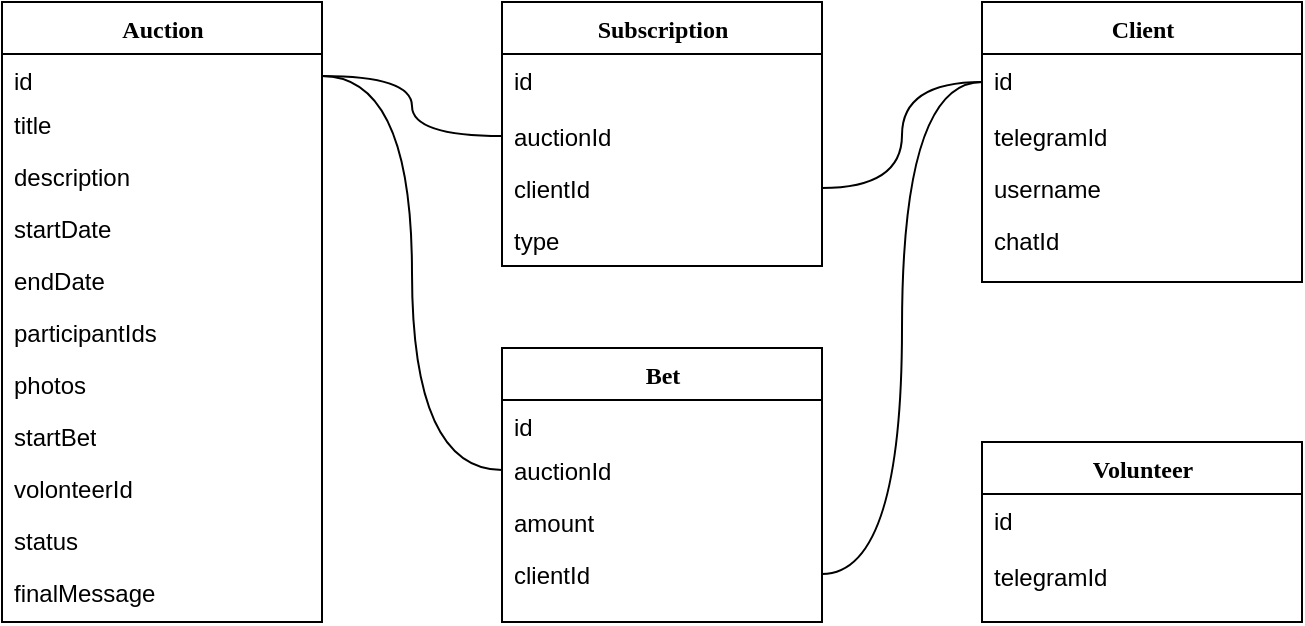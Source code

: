 <mxfile version="20.0.1" type="device"><diagram name="Page-1" id="9f46799a-70d6-7492-0946-bef42562c5a5"><mxGraphModel dx="1298" dy="834" grid="1" gridSize="10" guides="1" tooltips="1" connect="1" arrows="1" fold="1" page="1" pageScale="1" pageWidth="1100" pageHeight="850" background="none" math="0" shadow="0"><root><mxCell id="0"/><mxCell id="1" parent="0"/><mxCell id="78961159f06e98e8-17" value="Auction" style="swimlane;html=1;fontStyle=1;align=center;verticalAlign=top;childLayout=stackLayout;horizontal=1;startSize=26;horizontalStack=0;resizeParent=1;resizeLast=0;collapsible=1;marginBottom=0;swimlaneFillColor=#ffffff;rounded=0;shadow=0;comic=0;labelBackgroundColor=none;strokeWidth=1;fillColor=none;fontFamily=Verdana;fontSize=12" parent="1" vertex="1"><mxGeometry x="30" y="20" width="160" height="310" as="geometry"/></mxCell><mxCell id="78961159f06e98e8-21" value="id" style="text;html=1;strokeColor=none;fillColor=none;align=left;verticalAlign=top;spacingLeft=4;spacingRight=4;whiteSpace=wrap;overflow=hidden;rotatable=0;points=[[0,0.5],[1,0.5]];portConstraint=eastwest;" parent="78961159f06e98e8-17" vertex="1"><mxGeometry y="26" width="160" height="22" as="geometry"/></mxCell><mxCell id="78961159f06e98e8-23" value="title" style="text;html=1;strokeColor=none;fillColor=none;align=left;verticalAlign=top;spacingLeft=4;spacingRight=4;whiteSpace=wrap;overflow=hidden;rotatable=0;points=[[0,0.5],[1,0.5]];portConstraint=eastwest;" parent="78961159f06e98e8-17" vertex="1"><mxGeometry y="48" width="160" height="26" as="geometry"/></mxCell><mxCell id="78961159f06e98e8-25" value="description" style="text;html=1;strokeColor=none;fillColor=none;align=left;verticalAlign=top;spacingLeft=4;spacingRight=4;whiteSpace=wrap;overflow=hidden;rotatable=0;points=[[0,0.5],[1,0.5]];portConstraint=eastwest;" parent="78961159f06e98e8-17" vertex="1"><mxGeometry y="74" width="160" height="26" as="geometry"/></mxCell><mxCell id="78961159f06e98e8-26" value="startDate" style="text;html=1;strokeColor=none;fillColor=none;align=left;verticalAlign=top;spacingLeft=4;spacingRight=4;whiteSpace=wrap;overflow=hidden;rotatable=0;points=[[0,0.5],[1,0.5]];portConstraint=eastwest;" parent="78961159f06e98e8-17" vertex="1"><mxGeometry y="100" width="160" height="26" as="geometry"/></mxCell><mxCell id="78961159f06e98e8-24" value="endDate" style="text;html=1;strokeColor=none;fillColor=none;align=left;verticalAlign=top;spacingLeft=4;spacingRight=4;whiteSpace=wrap;overflow=hidden;rotatable=0;points=[[0,0.5],[1,0.5]];portConstraint=eastwest;" parent="78961159f06e98e8-17" vertex="1"><mxGeometry y="126" width="160" height="26" as="geometry"/></mxCell><mxCell id="3lBkVKUDEsnIzajXxK9P-1" value="participantIds" style="text;html=1;strokeColor=none;fillColor=none;align=left;verticalAlign=top;spacingLeft=4;spacingRight=4;whiteSpace=wrap;overflow=hidden;rotatable=0;points=[[0,0.5],[1,0.5]];portConstraint=eastwest;" parent="78961159f06e98e8-17" vertex="1"><mxGeometry y="152" width="160" height="26" as="geometry"/></mxCell><mxCell id="3lBkVKUDEsnIzajXxK9P-2" value="photos" style="text;html=1;strokeColor=none;fillColor=none;align=left;verticalAlign=top;spacingLeft=4;spacingRight=4;whiteSpace=wrap;overflow=hidden;rotatable=0;points=[[0,0.5],[1,0.5]];portConstraint=eastwest;" parent="78961159f06e98e8-17" vertex="1"><mxGeometry y="178" width="160" height="26" as="geometry"/></mxCell><mxCell id="3lBkVKUDEsnIzajXxK9P-4" value="startBet" style="text;html=1;strokeColor=none;fillColor=none;align=left;verticalAlign=top;spacingLeft=4;spacingRight=4;whiteSpace=wrap;overflow=hidden;rotatable=0;points=[[0,0.5],[1,0.5]];portConstraint=eastwest;" parent="78961159f06e98e8-17" vertex="1"><mxGeometry y="204" width="160" height="26" as="geometry"/></mxCell><mxCell id="3lBkVKUDEsnIzajXxK9P-5" value="volonteerId" style="text;html=1;strokeColor=none;fillColor=none;align=left;verticalAlign=top;spacingLeft=4;spacingRight=4;whiteSpace=wrap;overflow=hidden;rotatable=0;points=[[0,0.5],[1,0.5]];portConstraint=eastwest;" parent="78961159f06e98e8-17" vertex="1"><mxGeometry y="230" width="160" height="26" as="geometry"/></mxCell><mxCell id="3lBkVKUDEsnIzajXxK9P-38" value="status" style="text;html=1;strokeColor=none;fillColor=none;align=left;verticalAlign=top;spacingLeft=4;spacingRight=4;whiteSpace=wrap;overflow=hidden;rotatable=0;points=[[0,0.5],[1,0.5]];portConstraint=eastwest;" parent="78961159f06e98e8-17" vertex="1"><mxGeometry y="256" width="160" height="26" as="geometry"/></mxCell><mxCell id="3lBkVKUDEsnIzajXxK9P-63" value="finalMessage" style="text;html=1;strokeColor=none;fillColor=none;align=left;verticalAlign=top;spacingLeft=4;spacingRight=4;whiteSpace=wrap;overflow=hidden;rotatable=0;points=[[0,0.5],[1,0.5]];portConstraint=eastwest;" parent="78961159f06e98e8-17" vertex="1"><mxGeometry y="282" width="160" height="26" as="geometry"/></mxCell><mxCell id="3lBkVKUDEsnIzajXxK9P-7" value="Bet" style="swimlane;html=1;fontStyle=1;align=center;verticalAlign=top;childLayout=stackLayout;horizontal=1;startSize=26;horizontalStack=0;resizeParent=1;resizeLast=0;collapsible=1;marginBottom=0;swimlaneFillColor=#ffffff;rounded=0;shadow=0;comic=0;labelBackgroundColor=none;strokeWidth=1;fillColor=none;fontFamily=Verdana;fontSize=12" parent="1" vertex="1"><mxGeometry x="280" y="193" width="160" height="137" as="geometry"/></mxCell><mxCell id="3lBkVKUDEsnIzajXxK9P-8" value="id" style="text;html=1;strokeColor=none;fillColor=none;align=left;verticalAlign=top;spacingLeft=4;spacingRight=4;whiteSpace=wrap;overflow=hidden;rotatable=0;points=[[0,0.5],[1,0.5]];portConstraint=eastwest;" parent="3lBkVKUDEsnIzajXxK9P-7" vertex="1"><mxGeometry y="26" width="160" height="22" as="geometry"/></mxCell><mxCell id="3lBkVKUDEsnIzajXxK9P-9" value="auctionId" style="text;html=1;strokeColor=none;fillColor=none;align=left;verticalAlign=top;spacingLeft=4;spacingRight=4;whiteSpace=wrap;overflow=hidden;rotatable=0;points=[[0,0.5],[1,0.5]];portConstraint=eastwest;" parent="3lBkVKUDEsnIzajXxK9P-7" vertex="1"><mxGeometry y="48" width="160" height="26" as="geometry"/></mxCell><mxCell id="3lBkVKUDEsnIzajXxK9P-10" value="amount" style="text;html=1;strokeColor=none;fillColor=none;align=left;verticalAlign=top;spacingLeft=4;spacingRight=4;whiteSpace=wrap;overflow=hidden;rotatable=0;points=[[0,0.5],[1,0.5]];portConstraint=eastwest;" parent="3lBkVKUDEsnIzajXxK9P-7" vertex="1"><mxGeometry y="74" width="160" height="26" as="geometry"/></mxCell><mxCell id="3lBkVKUDEsnIzajXxK9P-17" value="clientId" style="text;html=1;strokeColor=none;fillColor=none;align=left;verticalAlign=top;spacingLeft=4;spacingRight=4;whiteSpace=wrap;overflow=hidden;rotatable=0;points=[[0,0.5],[1,0.5]];portConstraint=eastwest;" parent="3lBkVKUDEsnIzajXxK9P-7" vertex="1"><mxGeometry y="100" width="160" height="26" as="geometry"/></mxCell><mxCell id="3lBkVKUDEsnIzajXxK9P-18" value="Volunteer" style="swimlane;html=1;fontStyle=1;align=center;verticalAlign=top;childLayout=stackLayout;horizontal=1;startSize=26;horizontalStack=0;resizeParent=1;resizeLast=0;collapsible=1;marginBottom=0;swimlaneFillColor=#ffffff;rounded=0;shadow=0;comic=0;labelBackgroundColor=none;strokeWidth=1;fillColor=none;fontFamily=Verdana;fontSize=12" parent="1" vertex="1"><mxGeometry x="520" y="240" width="160" height="90" as="geometry"/></mxCell><mxCell id="3lBkVKUDEsnIzajXxK9P-19" value="id" style="text;html=1;strokeColor=none;fillColor=none;align=left;verticalAlign=top;spacingLeft=4;spacingRight=4;whiteSpace=wrap;overflow=hidden;rotatable=0;points=[[0,0.5],[1,0.5]];portConstraint=eastwest;" parent="3lBkVKUDEsnIzajXxK9P-18" vertex="1"><mxGeometry y="26" width="160" height="28" as="geometry"/></mxCell><mxCell id="3lBkVKUDEsnIzajXxK9P-23" value="telegramId" style="text;html=1;strokeColor=none;fillColor=none;align=left;verticalAlign=top;spacingLeft=4;spacingRight=4;whiteSpace=wrap;overflow=hidden;rotatable=0;points=[[0,0.5],[1,0.5]];portConstraint=eastwest;" parent="3lBkVKUDEsnIzajXxK9P-18" vertex="1"><mxGeometry y="54" width="160" height="26" as="geometry"/></mxCell><mxCell id="3lBkVKUDEsnIzajXxK9P-35" value="Client" style="swimlane;html=1;fontStyle=1;align=center;verticalAlign=top;childLayout=stackLayout;horizontal=1;startSize=26;horizontalStack=0;resizeParent=1;resizeLast=0;collapsible=1;marginBottom=0;swimlaneFillColor=#ffffff;rounded=0;shadow=0;comic=0;labelBackgroundColor=none;strokeWidth=1;fillColor=none;fontFamily=Verdana;fontSize=12" parent="1" vertex="1"><mxGeometry x="520" y="20" width="160" height="140" as="geometry"/></mxCell><mxCell id="3lBkVKUDEsnIzajXxK9P-36" value="id" style="text;html=1;strokeColor=none;fillColor=none;align=left;verticalAlign=top;spacingLeft=4;spacingRight=4;whiteSpace=wrap;overflow=hidden;rotatable=0;points=[[0,0.5],[1,0.5]];portConstraint=eastwest;" parent="3lBkVKUDEsnIzajXxK9P-35" vertex="1"><mxGeometry y="26" width="160" height="28" as="geometry"/></mxCell><mxCell id="3lBkVKUDEsnIzajXxK9P-37" value="telegramId" style="text;html=1;strokeColor=none;fillColor=none;align=left;verticalAlign=top;spacingLeft=4;spacingRight=4;whiteSpace=wrap;overflow=hidden;rotatable=0;points=[[0,0.5],[1,0.5]];portConstraint=eastwest;" parent="3lBkVKUDEsnIzajXxK9P-35" vertex="1"><mxGeometry y="54" width="160" height="26" as="geometry"/></mxCell><mxCell id="LFYm17XAk6kc6g3f3T0a-2" value="username" style="text;html=1;strokeColor=none;fillColor=none;align=left;verticalAlign=top;spacingLeft=4;spacingRight=4;whiteSpace=wrap;overflow=hidden;rotatable=0;points=[[0,0.5],[1,0.5]];portConstraint=eastwest;" vertex="1" parent="3lBkVKUDEsnIzajXxK9P-35"><mxGeometry y="80" width="160" height="26" as="geometry"/></mxCell><mxCell id="LFYm17XAk6kc6g3f3T0a-1" value="chatId" style="text;html=1;strokeColor=none;fillColor=none;align=left;verticalAlign=top;spacingLeft=4;spacingRight=4;whiteSpace=wrap;overflow=hidden;rotatable=0;points=[[0,0.5],[1,0.5]];portConstraint=eastwest;" vertex="1" parent="3lBkVKUDEsnIzajXxK9P-35"><mxGeometry y="106" width="160" height="26" as="geometry"/></mxCell><mxCell id="3lBkVKUDEsnIzajXxK9P-58" value="Subscription" style="swimlane;html=1;fontStyle=1;align=center;verticalAlign=top;childLayout=stackLayout;horizontal=1;startSize=26;horizontalStack=0;resizeParent=1;resizeLast=0;collapsible=1;marginBottom=0;swimlaneFillColor=#ffffff;rounded=0;shadow=0;comic=0;labelBackgroundColor=none;strokeWidth=1;fillColor=none;fontFamily=Verdana;fontSize=12" parent="1" vertex="1"><mxGeometry x="280" y="20" width="160" height="132" as="geometry"/></mxCell><mxCell id="3lBkVKUDEsnIzajXxK9P-59" value="id" style="text;html=1;strokeColor=none;fillColor=none;align=left;verticalAlign=top;spacingLeft=4;spacingRight=4;whiteSpace=wrap;overflow=hidden;rotatable=0;points=[[0,0.5],[1,0.5]];portConstraint=eastwest;" parent="3lBkVKUDEsnIzajXxK9P-58" vertex="1"><mxGeometry y="26" width="160" height="28" as="geometry"/></mxCell><mxCell id="3lBkVKUDEsnIzajXxK9P-60" value="auctionId" style="text;html=1;strokeColor=none;fillColor=none;align=left;verticalAlign=top;spacingLeft=4;spacingRight=4;whiteSpace=wrap;overflow=hidden;rotatable=0;points=[[0,0.5],[1,0.5]];portConstraint=eastwest;" parent="3lBkVKUDEsnIzajXxK9P-58" vertex="1"><mxGeometry y="54" width="160" height="26" as="geometry"/></mxCell><mxCell id="3lBkVKUDEsnIzajXxK9P-61" value="clientId" style="text;html=1;strokeColor=none;fillColor=none;align=left;verticalAlign=top;spacingLeft=4;spacingRight=4;whiteSpace=wrap;overflow=hidden;rotatable=0;points=[[0,0.5],[1,0.5]];portConstraint=eastwest;" parent="3lBkVKUDEsnIzajXxK9P-58" vertex="1"><mxGeometry y="80" width="160" height="26" as="geometry"/></mxCell><mxCell id="3lBkVKUDEsnIzajXxK9P-62" value="type" style="text;html=1;strokeColor=none;fillColor=none;align=left;verticalAlign=top;spacingLeft=4;spacingRight=4;whiteSpace=wrap;overflow=hidden;rotatable=0;points=[[0,0.5],[1,0.5]];portConstraint=eastwest;" parent="3lBkVKUDEsnIzajXxK9P-58" vertex="1"><mxGeometry y="106" width="160" height="26" as="geometry"/></mxCell><mxCell id="mhAYor00B6Vf2U0QK5B1-2" style="edgeStyle=orthogonalEdgeStyle;orthogonalLoop=1;jettySize=auto;html=1;exitX=1;exitY=0.5;exitDx=0;exitDy=0;entryX=0;entryY=0.5;entryDx=0;entryDy=0;curved=1;endArrow=none;endFill=0;" parent="1" source="78961159f06e98e8-21" target="3lBkVKUDEsnIzajXxK9P-60" edge="1"><mxGeometry relative="1" as="geometry"/></mxCell><mxCell id="mhAYor00B6Vf2U0QK5B1-4" style="edgeStyle=orthogonalEdgeStyle;curved=1;orthogonalLoop=1;jettySize=auto;html=1;exitX=1;exitY=0.5;exitDx=0;exitDy=0;entryX=0;entryY=0.5;entryDx=0;entryDy=0;endArrow=none;endFill=0;" parent="1" source="3lBkVKUDEsnIzajXxK9P-61" target="3lBkVKUDEsnIzajXxK9P-36" edge="1"><mxGeometry relative="1" as="geometry"/></mxCell><mxCell id="mhAYor00B6Vf2U0QK5B1-6" style="edgeStyle=orthogonalEdgeStyle;curved=1;orthogonalLoop=1;jettySize=auto;html=1;exitX=1;exitY=0.5;exitDx=0;exitDy=0;entryX=0;entryY=0.5;entryDx=0;entryDy=0;endArrow=none;endFill=0;" parent="1" source="78961159f06e98e8-21" target="3lBkVKUDEsnIzajXxK9P-9" edge="1"><mxGeometry relative="1" as="geometry"/></mxCell><mxCell id="mhAYor00B6Vf2U0QK5B1-7" style="edgeStyle=orthogonalEdgeStyle;curved=1;orthogonalLoop=1;jettySize=auto;html=1;exitX=1;exitY=0.5;exitDx=0;exitDy=0;entryX=0;entryY=0.5;entryDx=0;entryDy=0;endArrow=none;endFill=0;" parent="1" source="3lBkVKUDEsnIzajXxK9P-17" target="3lBkVKUDEsnIzajXxK9P-36" edge="1"><mxGeometry relative="1" as="geometry"/></mxCell></root></mxGraphModel></diagram></mxfile>